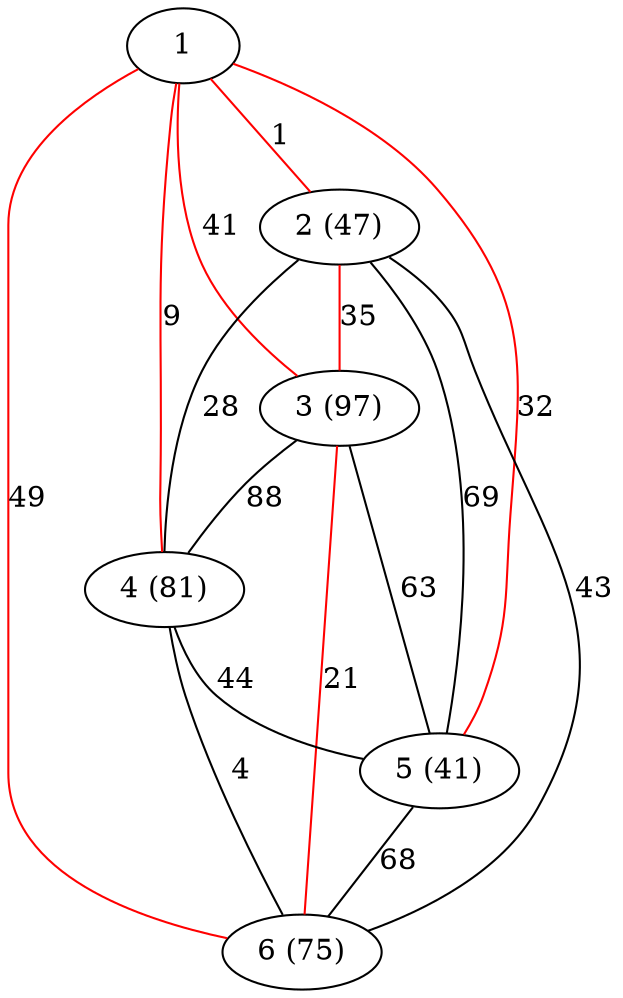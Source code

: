 graph g {
1 -- 2 [label=1 color=red]
5 -- 6 [label=68 color=black]
1 -- 3 [label=41 color=red]
4 -- 6 [label=4 color=black]
4 -- 5 [label=44 color=black]
1 -- 4 [label=9 color=red]
1 -- 5 [label=32 color=red]
2 -- 6 [label=43 color=black]
2 -- 3 [label=35 color=red]
3 -- 6 [label=21 color=red]
1 -- 6 [label=49 color=red]
2 -- 5 [label=69 color=black]
3 -- 4 [label=88 color=black]
2 -- 4 [label=28 color=black]
3 -- 5 [label=63 color=black]
2 [label="2 (47)"]
3 [label="3 (97)"]
4 [label="4 (81)"]
5 [label="5 (41)"]
6 [label="6 (75)"]
}